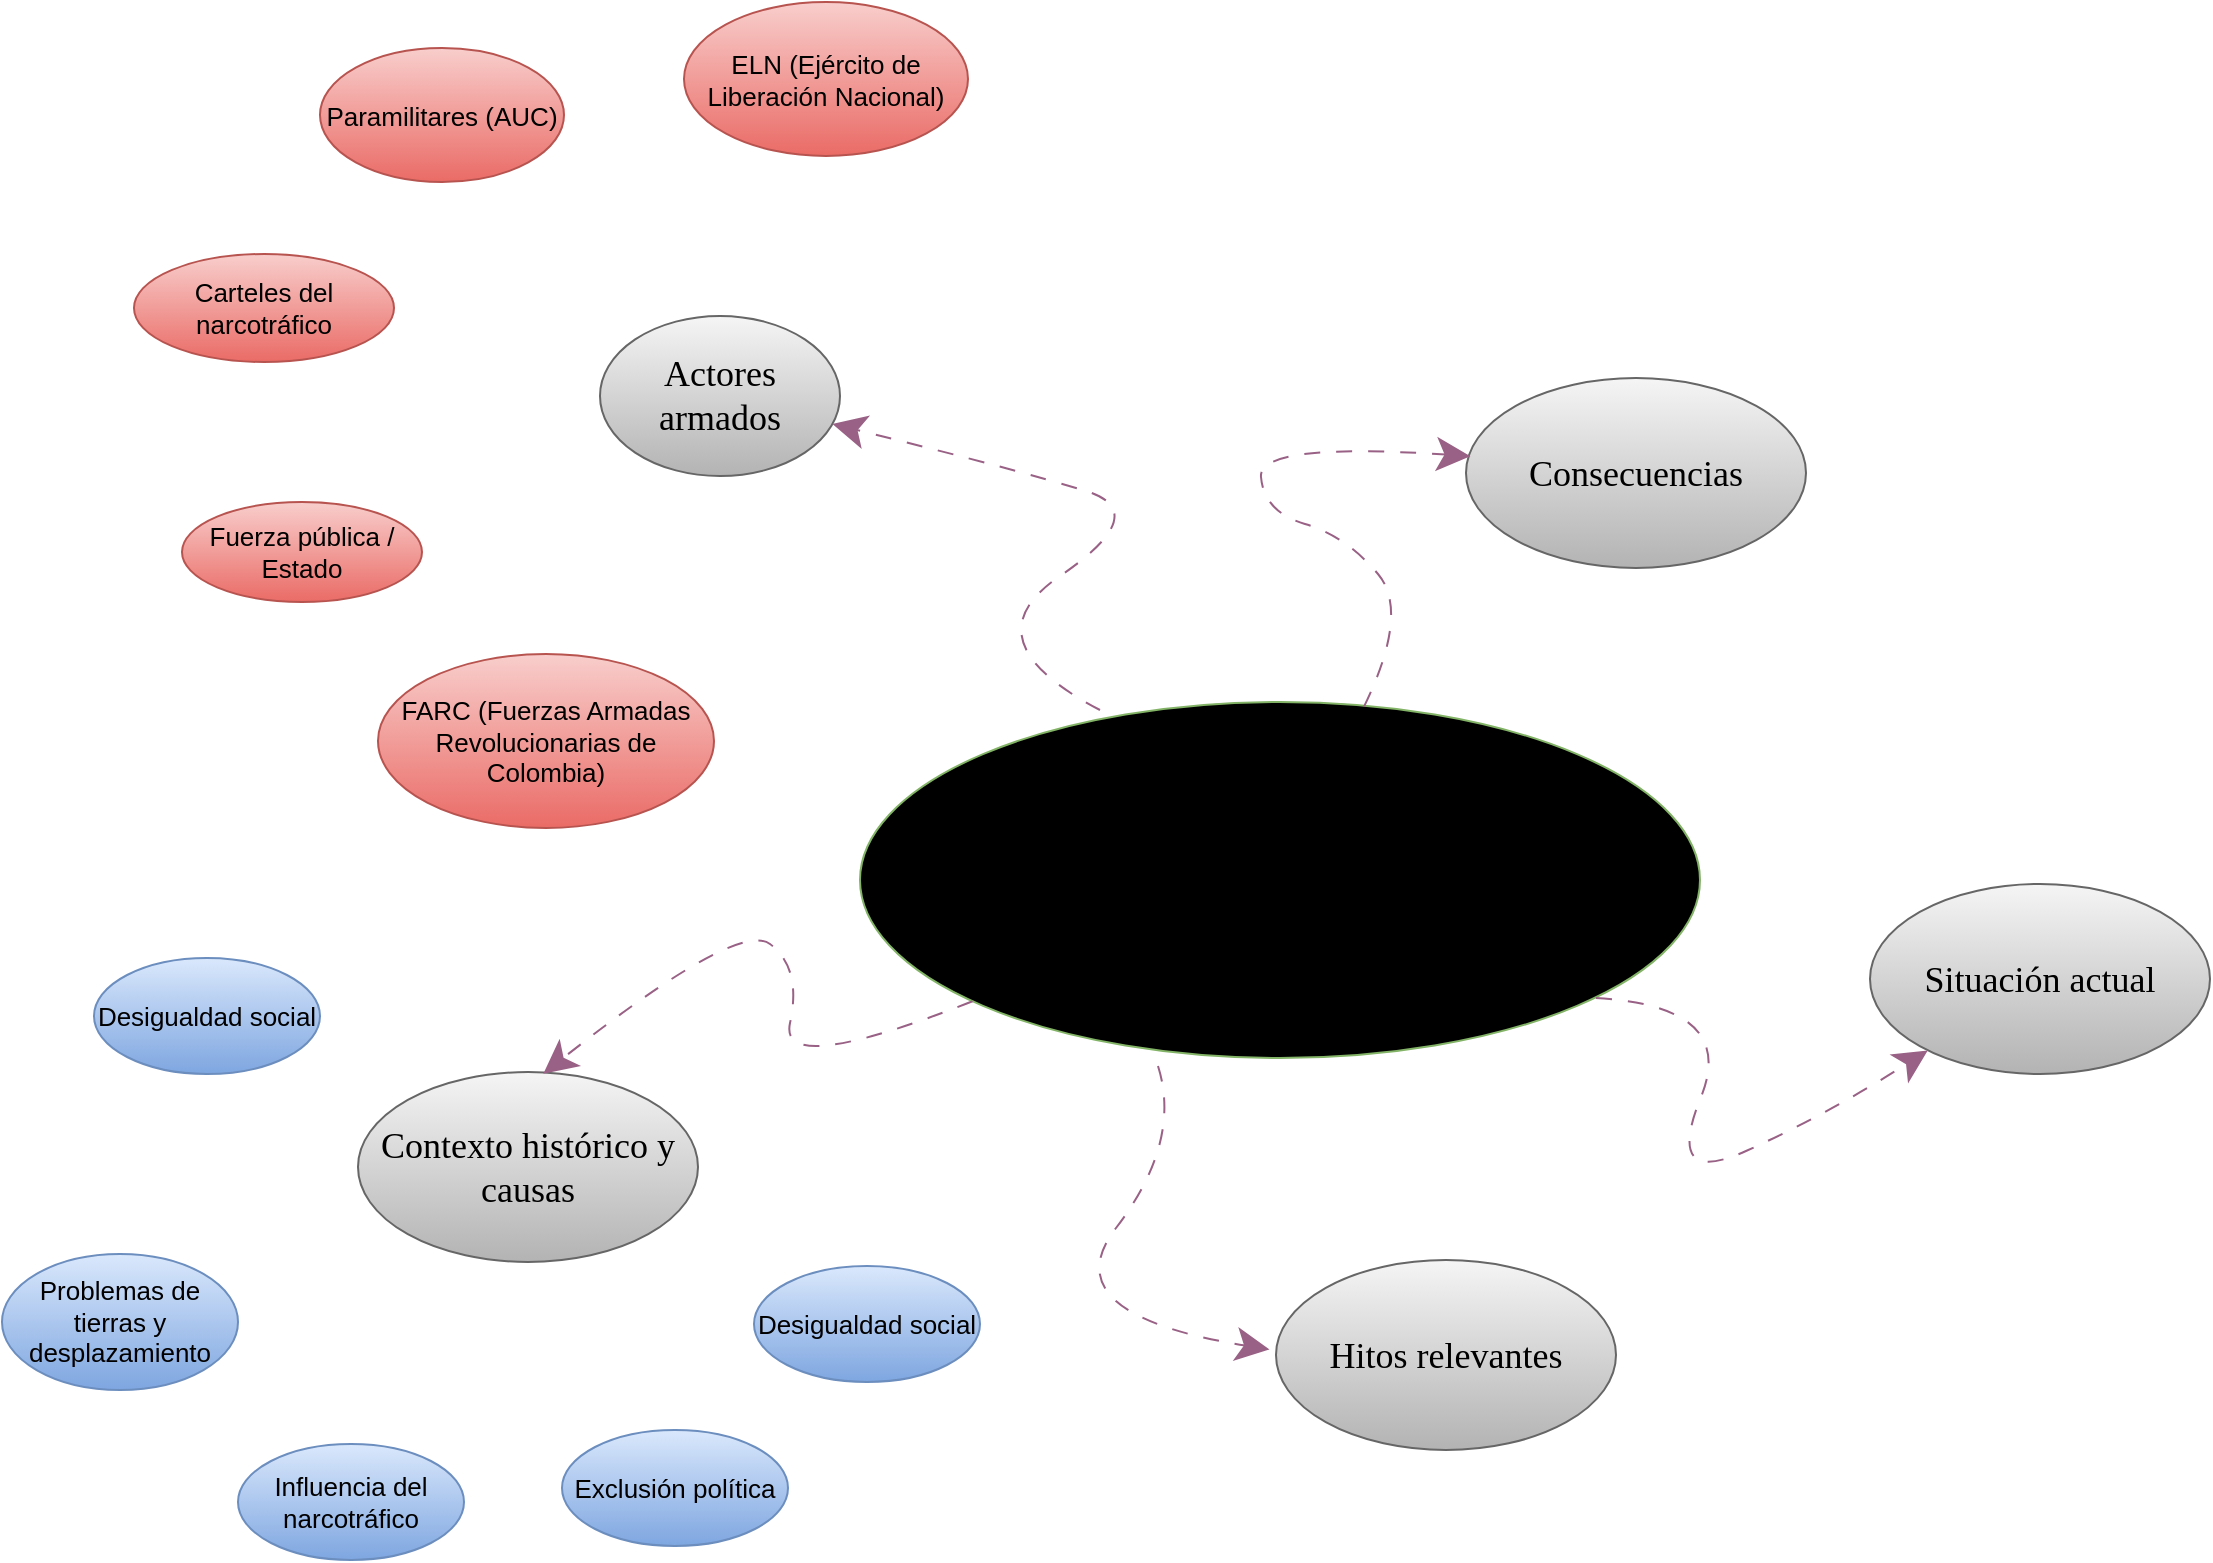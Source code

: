 <mxfile version="28.1.2">
  <diagram id="AttYlrDJAX9aKZHuvHc5" name="Página-1">
    <mxGraphModel dx="1182" dy="689" grid="0" gridSize="10" guides="0" tooltips="1" connect="0" arrows="1" fold="1" page="1" pageScale="1" pageWidth="2000" pageHeight="1700" background="light-dark(#FFFFFF,#FFFFFF)" math="0" shadow="0">
      <root>
        <mxCell id="0" />
        <mxCell id="1" parent="0" />
        <mxCell id="H_8EhADn51h16BN9ZeOo-1" value="&lt;font face=&quot;Times New Roman&quot; style=&quot;font-size: 25px; color: light-dark(rgb(0, 0, 0), rgb(255, 255, 51));&quot;&gt;&lt;strong style=&quot;&quot; data-end=&quot;166&quot; data-start=&quot;101&quot;&gt;Hitos del conflicto armado en Colombia en los últimos 50 años&lt;/strong&gt;.&lt;/font&gt;" style="ellipse;whiteSpace=wrap;html=1;fillColor=#d5e8d4;strokeColor=#82b366;gradientColor=light-dark(#97D077,#66FF66);" vertex="1" parent="1">
          <mxGeometry x="767" y="792" width="420" height="178" as="geometry" />
        </mxCell>
        <mxCell id="H_8EhADn51h16BN9ZeOo-2" value="&lt;font face=&quot;Times New Roman&quot; style=&quot;font-size: 18px; color: light-dark(rgb(0, 0, 0), rgb(255, 255, 51));&quot;&gt;Contexto histórico y causas&lt;/font&gt;" style="ellipse;whiteSpace=wrap;html=1;fillColor=#f5f5f5;strokeColor=#666666;gradientColor=#b3b3b3;" vertex="1" parent="1">
          <mxGeometry x="516" y="977" width="170" height="95" as="geometry" />
        </mxCell>
        <mxCell id="H_8EhADn51h16BN9ZeOo-3" value="&lt;font face=&quot;Times New Roman&quot; style=&quot;font-size: 18px; color: light-dark(rgb(0, 0, 0), rgb(255, 255, 51));&quot;&gt;Actores armados&lt;/font&gt;" style="ellipse;whiteSpace=wrap;html=1;fillColor=#f5f5f5;strokeColor=#666666;gradientColor=#b3b3b3;" vertex="1" parent="1">
          <mxGeometry x="637" y="599" width="120" height="80" as="geometry" />
        </mxCell>
        <mxCell id="H_8EhADn51h16BN9ZeOo-4" value="&lt;font face=&quot;Times New Roman&quot; style=&quot;font-size: 18px; color: light-dark(rgb(0, 0, 0), rgb(255, 255, 51));&quot;&gt;Hitos relevantes&lt;/font&gt;" style="ellipse;whiteSpace=wrap;html=1;fillColor=#f5f5f5;strokeColor=#666666;gradientColor=#b3b3b3;" vertex="1" parent="1">
          <mxGeometry x="975" y="1071" width="170" height="95" as="geometry" />
        </mxCell>
        <mxCell id="H_8EhADn51h16BN9ZeOo-5" value="&lt;font face=&quot;Times New Roman&quot; style=&quot;font-size: 18px; color: light-dark(rgb(0, 0, 0), rgb(255, 255, 51));&quot;&gt;Consecuencias&lt;/font&gt;" style="ellipse;whiteSpace=wrap;html=1;fillColor=#f5f5f5;strokeColor=#666666;gradientColor=#b3b3b3;" vertex="1" parent="1">
          <mxGeometry x="1070" y="630" width="170" height="95" as="geometry" />
        </mxCell>
        <mxCell id="H_8EhADn51h16BN9ZeOo-6" value="&lt;font face=&quot;Times New Roman&quot; style=&quot;font-size: 18px; color: light-dark(rgb(0, 0, 0), rgb(255, 255, 51));&quot;&gt;Situación actual&lt;/font&gt;" style="ellipse;whiteSpace=wrap;html=1;fillColor=#f5f5f5;strokeColor=#666666;gradientColor=#b3b3b3;" vertex="1" parent="1">
          <mxGeometry x="1272" y="883" width="170" height="95" as="geometry" />
        </mxCell>
        <mxCell id="H_8EhADn51h16BN9ZeOo-7" value="" style="curved=1;endArrow=classic;html=1;rounded=0;fillColor=#e6d0de;gradientColor=#d5739d;strokeColor=#996185;startSize=20;endSize=14;fontStyle=0;dashed=1;dashPattern=8 8;startArrow=none;startFill=0;entryX=0.013;entryY=0.412;entryDx=0;entryDy=0;entryPerimeter=0;exitX=0.6;exitY=0.013;exitDx=0;exitDy=0;exitPerimeter=0;" edge="1" parent="1" source="H_8EhADn51h16BN9ZeOo-1" target="H_8EhADn51h16BN9ZeOo-5">
          <mxGeometry width="50" height="50" relative="1" as="geometry">
            <mxPoint x="1017" y="787" as="sourcePoint" />
            <mxPoint x="1051.5" y="643.11" as="targetPoint" />
            <Array as="points">
              <mxPoint x="1042" y="747" />
              <mxPoint x="1010" y="709" />
              <mxPoint x="969" y="697" />
              <mxPoint x="966" y="662" />
            </Array>
          </mxGeometry>
        </mxCell>
        <mxCell id="H_8EhADn51h16BN9ZeOo-9" value="" style="curved=1;endArrow=classic;html=1;rounded=0;fillColor=#e6d0de;gradientColor=#d5739d;strokeColor=#996185;startSize=20;endSize=14;fontStyle=0;dashed=1;dashPattern=8 8;startArrow=none;startFill=0;" edge="1" parent="1" target="H_8EhADn51h16BN9ZeOo-3">
          <mxGeometry width="50" height="50" relative="1" as="geometry">
            <mxPoint x="887" y="796" as="sourcePoint" />
            <mxPoint x="929" y="679" as="targetPoint" />
            <Array as="points">
              <mxPoint x="820" y="761" />
              <mxPoint x="914" y="697" />
              <mxPoint x="846" y="676" />
            </Array>
          </mxGeometry>
        </mxCell>
        <mxCell id="H_8EhADn51h16BN9ZeOo-11" value="" style="curved=1;endArrow=classic;html=1;rounded=0;fillColor=#e6d0de;gradientColor=#d5739d;strokeColor=#996185;startSize=20;endSize=14;fontStyle=0;dashed=1;dashPattern=8 8;startArrow=none;startFill=0;entryX=-0.019;entryY=0.471;entryDx=0;entryDy=0;entryPerimeter=0;" edge="1" parent="1" target="H_8EhADn51h16BN9ZeOo-4">
          <mxGeometry width="50" height="50" relative="1" as="geometry">
            <mxPoint x="916" y="974" as="sourcePoint" />
            <mxPoint x="948" y="1116" as="targetPoint" />
            <Array as="points">
              <mxPoint x="928" y="1012" />
              <mxPoint x="862" y="1098" />
            </Array>
          </mxGeometry>
        </mxCell>
        <mxCell id="H_8EhADn51h16BN9ZeOo-12" value="" style="curved=1;endArrow=classic;html=1;rounded=0;fillColor=#e6d0de;gradientColor=#d5739d;strokeColor=#996185;startSize=20;endSize=14;fontStyle=0;dashed=1;dashPattern=8 8;startArrow=none;startFill=0;" edge="1" parent="1" target="H_8EhADn51h16BN9ZeOo-6">
          <mxGeometry width="50" height="50" relative="1" as="geometry">
            <mxPoint x="1135" y="940" as="sourcePoint" />
            <mxPoint x="1164" y="1084" as="targetPoint" />
            <Array as="points">
              <mxPoint x="1206" y="944" />
              <mxPoint x="1169" y="1035" />
              <mxPoint x="1251" y="998" />
            </Array>
          </mxGeometry>
        </mxCell>
        <mxCell id="H_8EhADn51h16BN9ZeOo-13" value="" style="curved=1;endArrow=classic;html=1;rounded=0;fillColor=#e6d0de;gradientColor=#d5739d;strokeColor=#996185;startSize=20;endSize=14;fontStyle=0;dashed=1;dashPattern=8 8;startArrow=none;startFill=0;entryX=0.545;entryY=0.009;entryDx=0;entryDy=0;entryPerimeter=0;" edge="1" parent="1" source="H_8EhADn51h16BN9ZeOo-1" target="H_8EhADn51h16BN9ZeOo-2">
          <mxGeometry width="50" height="50" relative="1" as="geometry">
            <mxPoint x="747" y="1021" as="sourcePoint" />
            <mxPoint x="623" y="966" as="targetPoint" />
            <Array as="points">
              <mxPoint x="726" y="980" />
              <mxPoint x="738" y="925" />
              <mxPoint x="706" y="901" />
            </Array>
          </mxGeometry>
        </mxCell>
        <mxCell id="H_8EhADn51h16BN9ZeOo-14" value="&lt;font style=&quot;color: light-dark(rgb(0, 0, 0), rgb(51, 255, 255)); font-size: 13px;&quot;&gt;Desigualdad social&lt;/font&gt;" style="ellipse;whiteSpace=wrap;html=1;fillColor=#dae8fc;strokeColor=#6c8ebf;gradientColor=#7ea6e0;" vertex="1" parent="1">
          <mxGeometry x="384" y="920" width="113" height="58" as="geometry" />
        </mxCell>
        <mxCell id="H_8EhADn51h16BN9ZeOo-15" value="&lt;font style=&quot;color: light-dark(rgb(0, 0, 0), rgb(51, 255, 255)); font-size: 13px;&quot;&gt;Problemas de tierras y desplazamiento&lt;/font&gt;" style="ellipse;whiteSpace=wrap;html=1;fillColor=#dae8fc;strokeColor=#6c8ebf;gradientColor=#7ea6e0;" vertex="1" parent="1">
          <mxGeometry x="338" y="1068" width="118" height="68" as="geometry" />
        </mxCell>
        <mxCell id="H_8EhADn51h16BN9ZeOo-16" value="&lt;font style=&quot;color: light-dark(rgb(0, 0, 0), rgb(51, 255, 255)); font-size: 13px;&quot;&gt;Desigualdad social&lt;/font&gt;" style="ellipse;whiteSpace=wrap;html=1;fillColor=#dae8fc;strokeColor=#6c8ebf;gradientColor=#7ea6e0;" vertex="1" parent="1">
          <mxGeometry x="714" y="1074" width="113" height="58" as="geometry" />
        </mxCell>
        <mxCell id="H_8EhADn51h16BN9ZeOo-17" value="&lt;font style=&quot;color: light-dark(rgb(0, 0, 0), rgb(51, 255, 255)); font-size: 13px;&quot;&gt;Influencia del narcotráfico&lt;/font&gt;" style="ellipse;whiteSpace=wrap;html=1;fillColor=#dae8fc;strokeColor=#6c8ebf;gradientColor=#7ea6e0;" vertex="1" parent="1">
          <mxGeometry x="456" y="1163" width="113" height="58" as="geometry" />
        </mxCell>
        <mxCell id="H_8EhADn51h16BN9ZeOo-18" value="&lt;font style=&quot;color: light-dark(rgb(0, 0, 0), rgb(51, 255, 255)); font-size: 13px;&quot;&gt;Exclusión política&lt;/font&gt;" style="ellipse;whiteSpace=wrap;html=1;fillColor=#dae8fc;strokeColor=#6c8ebf;gradientColor=#7ea6e0;" vertex="1" parent="1">
          <mxGeometry x="618" y="1156" width="113" height="58" as="geometry" />
        </mxCell>
        <mxCell id="H_8EhADn51h16BN9ZeOo-19" value="&lt;font style=&quot;color: light-dark(rgb(0, 0, 0), rgb(51, 255, 255)); font-size: 13px;&quot;&gt;FARC (Fuerzas Armadas Revolucionarias de Colombia)&lt;/font&gt;" style="ellipse;whiteSpace=wrap;html=1;fillColor=#f8cecc;strokeColor=#b85450;gradientColor=#ea6b66;" vertex="1" parent="1">
          <mxGeometry x="526" y="768" width="168" height="87" as="geometry" />
        </mxCell>
        <mxCell id="H_8EhADn51h16BN9ZeOo-20" value="&lt;font style=&quot;color: light-dark(rgb(0, 0, 0), rgb(51, 255, 255)); font-size: 13px;&quot;&gt;ELN (Ejército de Liberación Nacional)&lt;/font&gt;" style="ellipse;whiteSpace=wrap;html=1;fillColor=#f8cecc;strokeColor=#b85450;gradientColor=#ea6b66;" vertex="1" parent="1">
          <mxGeometry x="679" y="442" width="142" height="77" as="geometry" />
        </mxCell>
        <mxCell id="H_8EhADn51h16BN9ZeOo-21" value="&lt;font style=&quot;color: light-dark(rgb(0, 0, 0), rgb(51, 255, 255)); font-size: 13px;&quot;&gt;Paramilitares (AUC)&lt;/font&gt;" style="ellipse;whiteSpace=wrap;html=1;fillColor=#f8cecc;strokeColor=#b85450;gradientColor=#ea6b66;" vertex="1" parent="1">
          <mxGeometry x="497" y="465" width="122" height="67" as="geometry" />
        </mxCell>
        <mxCell id="H_8EhADn51h16BN9ZeOo-22" value="&lt;font style=&quot;color: light-dark(rgb(0, 0, 0), rgb(51, 255, 255)); font-size: 13px;&quot;&gt;Carteles del narcotráfico&lt;/font&gt;" style="ellipse;whiteSpace=wrap;html=1;fillColor=#f8cecc;strokeColor=#b85450;gradientColor=#ea6b66;" vertex="1" parent="1">
          <mxGeometry x="404" y="568" width="130" height="54" as="geometry" />
        </mxCell>
        <mxCell id="H_8EhADn51h16BN9ZeOo-23" value="&lt;font style=&quot;color: light-dark(rgb(0, 0, 0), rgb(51, 255, 255)); font-size: 13px;&quot;&gt;Fuerza pública / Estado&lt;/font&gt;" style="ellipse;whiteSpace=wrap;html=1;fillColor=#f8cecc;strokeColor=#b85450;gradientColor=#ea6b66;" vertex="1" parent="1">
          <mxGeometry x="428" y="692" width="120" height="50" as="geometry" />
        </mxCell>
      </root>
    </mxGraphModel>
  </diagram>
</mxfile>
